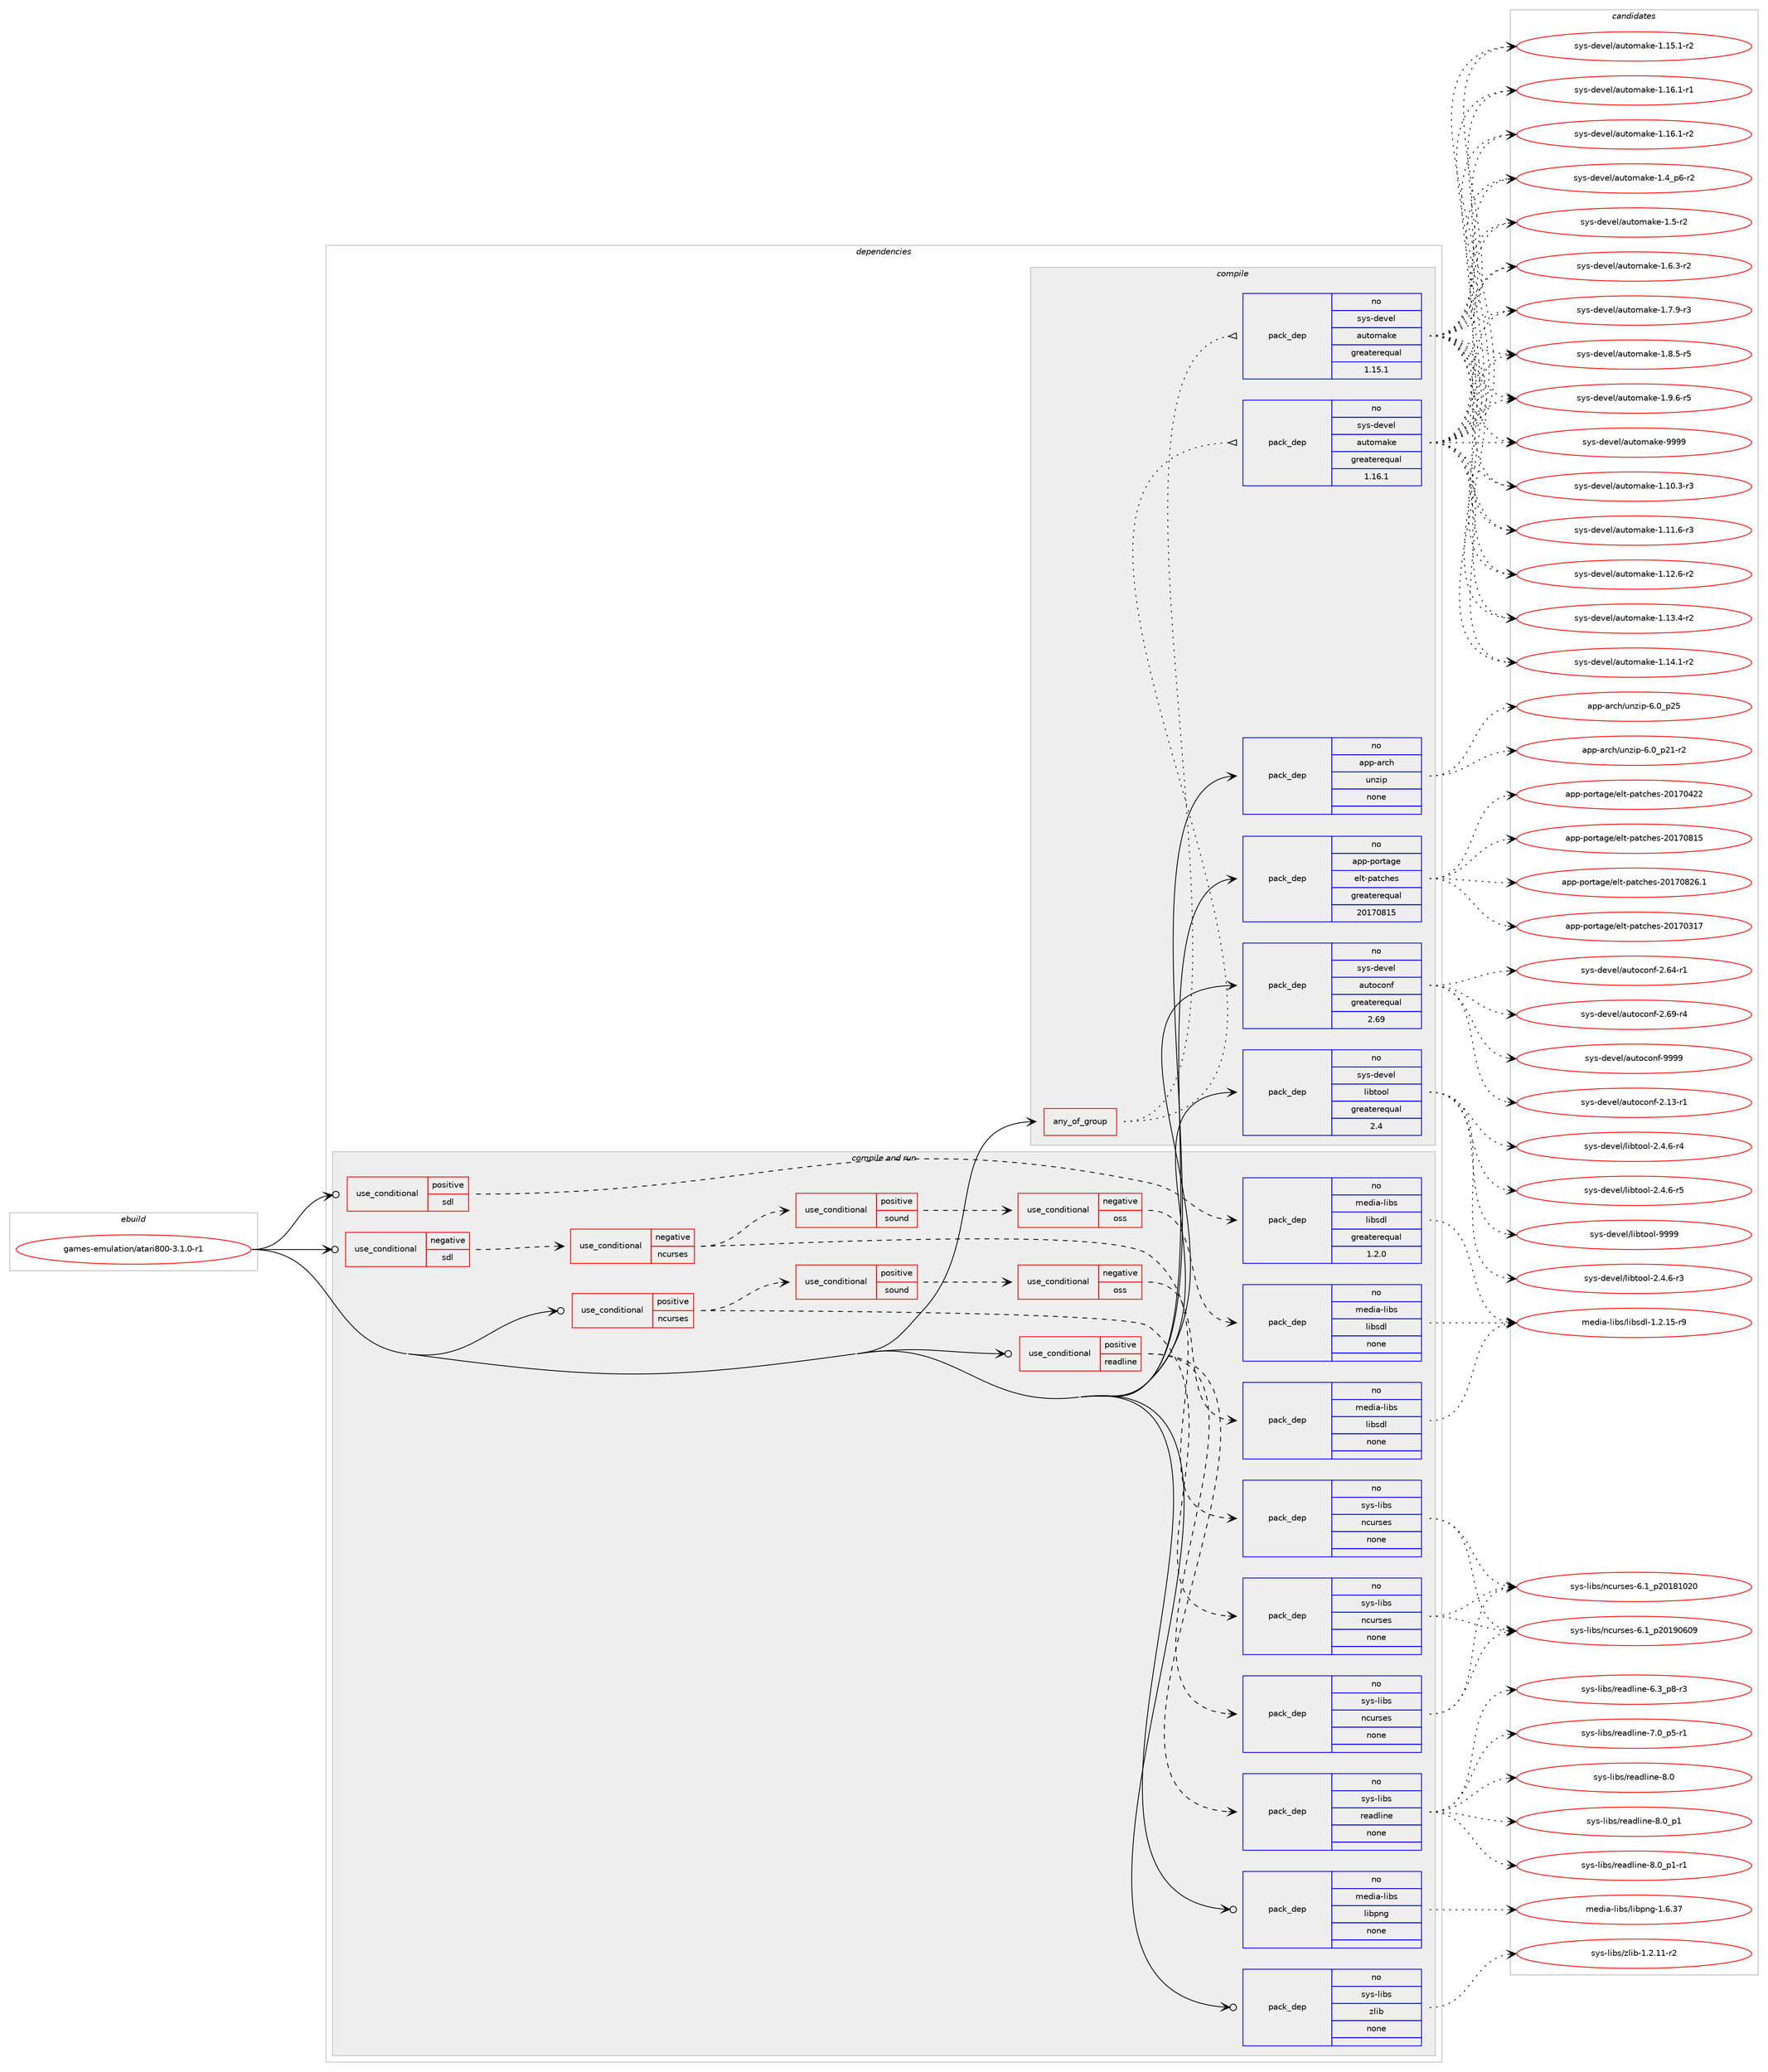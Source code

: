 digraph prolog {

# *************
# Graph options
# *************

newrank=true;
concentrate=true;
compound=true;
graph [rankdir=LR,fontname=Helvetica,fontsize=10,ranksep=1.5];#, ranksep=2.5, nodesep=0.2];
edge  [arrowhead=vee];
node  [fontname=Helvetica,fontsize=10];

# **********
# The ebuild
# **********

subgraph cluster_leftcol {
color=gray;
rank=same;
label=<<i>ebuild</i>>;
id [label="games-emulation/atari800-3.1.0-r1", color=red, width=4, href="../games-emulation/atari800-3.1.0-r1.svg"];
}

# ****************
# The dependencies
# ****************

subgraph cluster_midcol {
color=gray;
label=<<i>dependencies</i>>;
subgraph cluster_compile {
fillcolor="#eeeeee";
style=filled;
label=<<i>compile</i>>;
subgraph any11928 {
dependency737910 [label=<<TABLE BORDER="0" CELLBORDER="1" CELLSPACING="0" CELLPADDING="4"><TR><TD CELLPADDING="10">any_of_group</TD></TR></TABLE>>, shape=none, color=red];subgraph pack541325 {
dependency737911 [label=<<TABLE BORDER="0" CELLBORDER="1" CELLSPACING="0" CELLPADDING="4" WIDTH="220"><TR><TD ROWSPAN="6" CELLPADDING="30">pack_dep</TD></TR><TR><TD WIDTH="110">no</TD></TR><TR><TD>sys-devel</TD></TR><TR><TD>automake</TD></TR><TR><TD>greaterequal</TD></TR><TR><TD>1.16.1</TD></TR></TABLE>>, shape=none, color=blue];
}
dependency737910:e -> dependency737911:w [weight=20,style="dotted",arrowhead="oinv"];
subgraph pack541326 {
dependency737912 [label=<<TABLE BORDER="0" CELLBORDER="1" CELLSPACING="0" CELLPADDING="4" WIDTH="220"><TR><TD ROWSPAN="6" CELLPADDING="30">pack_dep</TD></TR><TR><TD WIDTH="110">no</TD></TR><TR><TD>sys-devel</TD></TR><TR><TD>automake</TD></TR><TR><TD>greaterequal</TD></TR><TR><TD>1.15.1</TD></TR></TABLE>>, shape=none, color=blue];
}
dependency737910:e -> dependency737912:w [weight=20,style="dotted",arrowhead="oinv"];
}
id:e -> dependency737910:w [weight=20,style="solid",arrowhead="vee"];
subgraph pack541327 {
dependency737913 [label=<<TABLE BORDER="0" CELLBORDER="1" CELLSPACING="0" CELLPADDING="4" WIDTH="220"><TR><TD ROWSPAN="6" CELLPADDING="30">pack_dep</TD></TR><TR><TD WIDTH="110">no</TD></TR><TR><TD>app-arch</TD></TR><TR><TD>unzip</TD></TR><TR><TD>none</TD></TR><TR><TD></TD></TR></TABLE>>, shape=none, color=blue];
}
id:e -> dependency737913:w [weight=20,style="solid",arrowhead="vee"];
subgraph pack541328 {
dependency737914 [label=<<TABLE BORDER="0" CELLBORDER="1" CELLSPACING="0" CELLPADDING="4" WIDTH="220"><TR><TD ROWSPAN="6" CELLPADDING="30">pack_dep</TD></TR><TR><TD WIDTH="110">no</TD></TR><TR><TD>app-portage</TD></TR><TR><TD>elt-patches</TD></TR><TR><TD>greaterequal</TD></TR><TR><TD>20170815</TD></TR></TABLE>>, shape=none, color=blue];
}
id:e -> dependency737914:w [weight=20,style="solid",arrowhead="vee"];
subgraph pack541329 {
dependency737915 [label=<<TABLE BORDER="0" CELLBORDER="1" CELLSPACING="0" CELLPADDING="4" WIDTH="220"><TR><TD ROWSPAN="6" CELLPADDING="30">pack_dep</TD></TR><TR><TD WIDTH="110">no</TD></TR><TR><TD>sys-devel</TD></TR><TR><TD>autoconf</TD></TR><TR><TD>greaterequal</TD></TR><TR><TD>2.69</TD></TR></TABLE>>, shape=none, color=blue];
}
id:e -> dependency737915:w [weight=20,style="solid",arrowhead="vee"];
subgraph pack541330 {
dependency737916 [label=<<TABLE BORDER="0" CELLBORDER="1" CELLSPACING="0" CELLPADDING="4" WIDTH="220"><TR><TD ROWSPAN="6" CELLPADDING="30">pack_dep</TD></TR><TR><TD WIDTH="110">no</TD></TR><TR><TD>sys-devel</TD></TR><TR><TD>libtool</TD></TR><TR><TD>greaterequal</TD></TR><TR><TD>2.4</TD></TR></TABLE>>, shape=none, color=blue];
}
id:e -> dependency737916:w [weight=20,style="solid",arrowhead="vee"];
}
subgraph cluster_compileandrun {
fillcolor="#eeeeee";
style=filled;
label=<<i>compile and run</i>>;
subgraph cond184278 {
dependency737917 [label=<<TABLE BORDER="0" CELLBORDER="1" CELLSPACING="0" CELLPADDING="4"><TR><TD ROWSPAN="3" CELLPADDING="10">use_conditional</TD></TR><TR><TD>negative</TD></TR><TR><TD>sdl</TD></TR></TABLE>>, shape=none, color=red];
subgraph cond184279 {
dependency737918 [label=<<TABLE BORDER="0" CELLBORDER="1" CELLSPACING="0" CELLPADDING="4"><TR><TD ROWSPAN="3" CELLPADDING="10">use_conditional</TD></TR><TR><TD>negative</TD></TR><TR><TD>ncurses</TD></TR></TABLE>>, shape=none, color=red];
subgraph pack541331 {
dependency737919 [label=<<TABLE BORDER="0" CELLBORDER="1" CELLSPACING="0" CELLPADDING="4" WIDTH="220"><TR><TD ROWSPAN="6" CELLPADDING="30">pack_dep</TD></TR><TR><TD WIDTH="110">no</TD></TR><TR><TD>sys-libs</TD></TR><TR><TD>ncurses</TD></TR><TR><TD>none</TD></TR><TR><TD></TD></TR></TABLE>>, shape=none, color=blue];
}
dependency737918:e -> dependency737919:w [weight=20,style="dashed",arrowhead="vee"];
subgraph cond184280 {
dependency737920 [label=<<TABLE BORDER="0" CELLBORDER="1" CELLSPACING="0" CELLPADDING="4"><TR><TD ROWSPAN="3" CELLPADDING="10">use_conditional</TD></TR><TR><TD>positive</TD></TR><TR><TD>sound</TD></TR></TABLE>>, shape=none, color=red];
subgraph cond184281 {
dependency737921 [label=<<TABLE BORDER="0" CELLBORDER="1" CELLSPACING="0" CELLPADDING="4"><TR><TD ROWSPAN="3" CELLPADDING="10">use_conditional</TD></TR><TR><TD>negative</TD></TR><TR><TD>oss</TD></TR></TABLE>>, shape=none, color=red];
subgraph pack541332 {
dependency737922 [label=<<TABLE BORDER="0" CELLBORDER="1" CELLSPACING="0" CELLPADDING="4" WIDTH="220"><TR><TD ROWSPAN="6" CELLPADDING="30">pack_dep</TD></TR><TR><TD WIDTH="110">no</TD></TR><TR><TD>media-libs</TD></TR><TR><TD>libsdl</TD></TR><TR><TD>none</TD></TR><TR><TD></TD></TR></TABLE>>, shape=none, color=blue];
}
dependency737921:e -> dependency737922:w [weight=20,style="dashed",arrowhead="vee"];
}
dependency737920:e -> dependency737921:w [weight=20,style="dashed",arrowhead="vee"];
}
dependency737918:e -> dependency737920:w [weight=20,style="dashed",arrowhead="vee"];
}
dependency737917:e -> dependency737918:w [weight=20,style="dashed",arrowhead="vee"];
}
id:e -> dependency737917:w [weight=20,style="solid",arrowhead="odotvee"];
subgraph cond184282 {
dependency737923 [label=<<TABLE BORDER="0" CELLBORDER="1" CELLSPACING="0" CELLPADDING="4"><TR><TD ROWSPAN="3" CELLPADDING="10">use_conditional</TD></TR><TR><TD>positive</TD></TR><TR><TD>ncurses</TD></TR></TABLE>>, shape=none, color=red];
subgraph pack541333 {
dependency737924 [label=<<TABLE BORDER="0" CELLBORDER="1" CELLSPACING="0" CELLPADDING="4" WIDTH="220"><TR><TD ROWSPAN="6" CELLPADDING="30">pack_dep</TD></TR><TR><TD WIDTH="110">no</TD></TR><TR><TD>sys-libs</TD></TR><TR><TD>ncurses</TD></TR><TR><TD>none</TD></TR><TR><TD></TD></TR></TABLE>>, shape=none, color=blue];
}
dependency737923:e -> dependency737924:w [weight=20,style="dashed",arrowhead="vee"];
subgraph cond184283 {
dependency737925 [label=<<TABLE BORDER="0" CELLBORDER="1" CELLSPACING="0" CELLPADDING="4"><TR><TD ROWSPAN="3" CELLPADDING="10">use_conditional</TD></TR><TR><TD>positive</TD></TR><TR><TD>sound</TD></TR></TABLE>>, shape=none, color=red];
subgraph cond184284 {
dependency737926 [label=<<TABLE BORDER="0" CELLBORDER="1" CELLSPACING="0" CELLPADDING="4"><TR><TD ROWSPAN="3" CELLPADDING="10">use_conditional</TD></TR><TR><TD>negative</TD></TR><TR><TD>oss</TD></TR></TABLE>>, shape=none, color=red];
subgraph pack541334 {
dependency737927 [label=<<TABLE BORDER="0" CELLBORDER="1" CELLSPACING="0" CELLPADDING="4" WIDTH="220"><TR><TD ROWSPAN="6" CELLPADDING="30">pack_dep</TD></TR><TR><TD WIDTH="110">no</TD></TR><TR><TD>media-libs</TD></TR><TR><TD>libsdl</TD></TR><TR><TD>none</TD></TR><TR><TD></TD></TR></TABLE>>, shape=none, color=blue];
}
dependency737926:e -> dependency737927:w [weight=20,style="dashed",arrowhead="vee"];
}
dependency737925:e -> dependency737926:w [weight=20,style="dashed",arrowhead="vee"];
}
dependency737923:e -> dependency737925:w [weight=20,style="dashed",arrowhead="vee"];
}
id:e -> dependency737923:w [weight=20,style="solid",arrowhead="odotvee"];
subgraph cond184285 {
dependency737928 [label=<<TABLE BORDER="0" CELLBORDER="1" CELLSPACING="0" CELLPADDING="4"><TR><TD ROWSPAN="3" CELLPADDING="10">use_conditional</TD></TR><TR><TD>positive</TD></TR><TR><TD>readline</TD></TR></TABLE>>, shape=none, color=red];
subgraph pack541335 {
dependency737929 [label=<<TABLE BORDER="0" CELLBORDER="1" CELLSPACING="0" CELLPADDING="4" WIDTH="220"><TR><TD ROWSPAN="6" CELLPADDING="30">pack_dep</TD></TR><TR><TD WIDTH="110">no</TD></TR><TR><TD>sys-libs</TD></TR><TR><TD>readline</TD></TR><TR><TD>none</TD></TR><TR><TD></TD></TR></TABLE>>, shape=none, color=blue];
}
dependency737928:e -> dependency737929:w [weight=20,style="dashed",arrowhead="vee"];
subgraph pack541336 {
dependency737930 [label=<<TABLE BORDER="0" CELLBORDER="1" CELLSPACING="0" CELLPADDING="4" WIDTH="220"><TR><TD ROWSPAN="6" CELLPADDING="30">pack_dep</TD></TR><TR><TD WIDTH="110">no</TD></TR><TR><TD>sys-libs</TD></TR><TR><TD>ncurses</TD></TR><TR><TD>none</TD></TR><TR><TD></TD></TR></TABLE>>, shape=none, color=blue];
}
dependency737928:e -> dependency737930:w [weight=20,style="dashed",arrowhead="vee"];
}
id:e -> dependency737928:w [weight=20,style="solid",arrowhead="odotvee"];
subgraph cond184286 {
dependency737931 [label=<<TABLE BORDER="0" CELLBORDER="1" CELLSPACING="0" CELLPADDING="4"><TR><TD ROWSPAN="3" CELLPADDING="10">use_conditional</TD></TR><TR><TD>positive</TD></TR><TR><TD>sdl</TD></TR></TABLE>>, shape=none, color=red];
subgraph pack541337 {
dependency737932 [label=<<TABLE BORDER="0" CELLBORDER="1" CELLSPACING="0" CELLPADDING="4" WIDTH="220"><TR><TD ROWSPAN="6" CELLPADDING="30">pack_dep</TD></TR><TR><TD WIDTH="110">no</TD></TR><TR><TD>media-libs</TD></TR><TR><TD>libsdl</TD></TR><TR><TD>greaterequal</TD></TR><TR><TD>1.2.0</TD></TR></TABLE>>, shape=none, color=blue];
}
dependency737931:e -> dependency737932:w [weight=20,style="dashed",arrowhead="vee"];
}
id:e -> dependency737931:w [weight=20,style="solid",arrowhead="odotvee"];
subgraph pack541338 {
dependency737933 [label=<<TABLE BORDER="0" CELLBORDER="1" CELLSPACING="0" CELLPADDING="4" WIDTH="220"><TR><TD ROWSPAN="6" CELLPADDING="30">pack_dep</TD></TR><TR><TD WIDTH="110">no</TD></TR><TR><TD>media-libs</TD></TR><TR><TD>libpng</TD></TR><TR><TD>none</TD></TR><TR><TD></TD></TR></TABLE>>, shape=none, color=blue];
}
id:e -> dependency737933:w [weight=20,style="solid",arrowhead="odotvee"];
subgraph pack541339 {
dependency737934 [label=<<TABLE BORDER="0" CELLBORDER="1" CELLSPACING="0" CELLPADDING="4" WIDTH="220"><TR><TD ROWSPAN="6" CELLPADDING="30">pack_dep</TD></TR><TR><TD WIDTH="110">no</TD></TR><TR><TD>sys-libs</TD></TR><TR><TD>zlib</TD></TR><TR><TD>none</TD></TR><TR><TD></TD></TR></TABLE>>, shape=none, color=blue];
}
id:e -> dependency737934:w [weight=20,style="solid",arrowhead="odotvee"];
}
subgraph cluster_run {
fillcolor="#eeeeee";
style=filled;
label=<<i>run</i>>;
}
}

# **************
# The candidates
# **************

subgraph cluster_choices {
rank=same;
color=gray;
label=<<i>candidates</i>>;

subgraph choice541325 {
color=black;
nodesep=1;
choice11512111545100101118101108479711711611110997107101454946494846514511451 [label="sys-devel/automake-1.10.3-r3", color=red, width=4,href="../sys-devel/automake-1.10.3-r3.svg"];
choice11512111545100101118101108479711711611110997107101454946494946544511451 [label="sys-devel/automake-1.11.6-r3", color=red, width=4,href="../sys-devel/automake-1.11.6-r3.svg"];
choice11512111545100101118101108479711711611110997107101454946495046544511450 [label="sys-devel/automake-1.12.6-r2", color=red, width=4,href="../sys-devel/automake-1.12.6-r2.svg"];
choice11512111545100101118101108479711711611110997107101454946495146524511450 [label="sys-devel/automake-1.13.4-r2", color=red, width=4,href="../sys-devel/automake-1.13.4-r2.svg"];
choice11512111545100101118101108479711711611110997107101454946495246494511450 [label="sys-devel/automake-1.14.1-r2", color=red, width=4,href="../sys-devel/automake-1.14.1-r2.svg"];
choice11512111545100101118101108479711711611110997107101454946495346494511450 [label="sys-devel/automake-1.15.1-r2", color=red, width=4,href="../sys-devel/automake-1.15.1-r2.svg"];
choice11512111545100101118101108479711711611110997107101454946495446494511449 [label="sys-devel/automake-1.16.1-r1", color=red, width=4,href="../sys-devel/automake-1.16.1-r1.svg"];
choice11512111545100101118101108479711711611110997107101454946495446494511450 [label="sys-devel/automake-1.16.1-r2", color=red, width=4,href="../sys-devel/automake-1.16.1-r2.svg"];
choice115121115451001011181011084797117116111109971071014549465295112544511450 [label="sys-devel/automake-1.4_p6-r2", color=red, width=4,href="../sys-devel/automake-1.4_p6-r2.svg"];
choice11512111545100101118101108479711711611110997107101454946534511450 [label="sys-devel/automake-1.5-r2", color=red, width=4,href="../sys-devel/automake-1.5-r2.svg"];
choice115121115451001011181011084797117116111109971071014549465446514511450 [label="sys-devel/automake-1.6.3-r2", color=red, width=4,href="../sys-devel/automake-1.6.3-r2.svg"];
choice115121115451001011181011084797117116111109971071014549465546574511451 [label="sys-devel/automake-1.7.9-r3", color=red, width=4,href="../sys-devel/automake-1.7.9-r3.svg"];
choice115121115451001011181011084797117116111109971071014549465646534511453 [label="sys-devel/automake-1.8.5-r5", color=red, width=4,href="../sys-devel/automake-1.8.5-r5.svg"];
choice115121115451001011181011084797117116111109971071014549465746544511453 [label="sys-devel/automake-1.9.6-r5", color=red, width=4,href="../sys-devel/automake-1.9.6-r5.svg"];
choice115121115451001011181011084797117116111109971071014557575757 [label="sys-devel/automake-9999", color=red, width=4,href="../sys-devel/automake-9999.svg"];
dependency737911:e -> choice11512111545100101118101108479711711611110997107101454946494846514511451:w [style=dotted,weight="100"];
dependency737911:e -> choice11512111545100101118101108479711711611110997107101454946494946544511451:w [style=dotted,weight="100"];
dependency737911:e -> choice11512111545100101118101108479711711611110997107101454946495046544511450:w [style=dotted,weight="100"];
dependency737911:e -> choice11512111545100101118101108479711711611110997107101454946495146524511450:w [style=dotted,weight="100"];
dependency737911:e -> choice11512111545100101118101108479711711611110997107101454946495246494511450:w [style=dotted,weight="100"];
dependency737911:e -> choice11512111545100101118101108479711711611110997107101454946495346494511450:w [style=dotted,weight="100"];
dependency737911:e -> choice11512111545100101118101108479711711611110997107101454946495446494511449:w [style=dotted,weight="100"];
dependency737911:e -> choice11512111545100101118101108479711711611110997107101454946495446494511450:w [style=dotted,weight="100"];
dependency737911:e -> choice115121115451001011181011084797117116111109971071014549465295112544511450:w [style=dotted,weight="100"];
dependency737911:e -> choice11512111545100101118101108479711711611110997107101454946534511450:w [style=dotted,weight="100"];
dependency737911:e -> choice115121115451001011181011084797117116111109971071014549465446514511450:w [style=dotted,weight="100"];
dependency737911:e -> choice115121115451001011181011084797117116111109971071014549465546574511451:w [style=dotted,weight="100"];
dependency737911:e -> choice115121115451001011181011084797117116111109971071014549465646534511453:w [style=dotted,weight="100"];
dependency737911:e -> choice115121115451001011181011084797117116111109971071014549465746544511453:w [style=dotted,weight="100"];
dependency737911:e -> choice115121115451001011181011084797117116111109971071014557575757:w [style=dotted,weight="100"];
}
subgraph choice541326 {
color=black;
nodesep=1;
choice11512111545100101118101108479711711611110997107101454946494846514511451 [label="sys-devel/automake-1.10.3-r3", color=red, width=4,href="../sys-devel/automake-1.10.3-r3.svg"];
choice11512111545100101118101108479711711611110997107101454946494946544511451 [label="sys-devel/automake-1.11.6-r3", color=red, width=4,href="../sys-devel/automake-1.11.6-r3.svg"];
choice11512111545100101118101108479711711611110997107101454946495046544511450 [label="sys-devel/automake-1.12.6-r2", color=red, width=4,href="../sys-devel/automake-1.12.6-r2.svg"];
choice11512111545100101118101108479711711611110997107101454946495146524511450 [label="sys-devel/automake-1.13.4-r2", color=red, width=4,href="../sys-devel/automake-1.13.4-r2.svg"];
choice11512111545100101118101108479711711611110997107101454946495246494511450 [label="sys-devel/automake-1.14.1-r2", color=red, width=4,href="../sys-devel/automake-1.14.1-r2.svg"];
choice11512111545100101118101108479711711611110997107101454946495346494511450 [label="sys-devel/automake-1.15.1-r2", color=red, width=4,href="../sys-devel/automake-1.15.1-r2.svg"];
choice11512111545100101118101108479711711611110997107101454946495446494511449 [label="sys-devel/automake-1.16.1-r1", color=red, width=4,href="../sys-devel/automake-1.16.1-r1.svg"];
choice11512111545100101118101108479711711611110997107101454946495446494511450 [label="sys-devel/automake-1.16.1-r2", color=red, width=4,href="../sys-devel/automake-1.16.1-r2.svg"];
choice115121115451001011181011084797117116111109971071014549465295112544511450 [label="sys-devel/automake-1.4_p6-r2", color=red, width=4,href="../sys-devel/automake-1.4_p6-r2.svg"];
choice11512111545100101118101108479711711611110997107101454946534511450 [label="sys-devel/automake-1.5-r2", color=red, width=4,href="../sys-devel/automake-1.5-r2.svg"];
choice115121115451001011181011084797117116111109971071014549465446514511450 [label="sys-devel/automake-1.6.3-r2", color=red, width=4,href="../sys-devel/automake-1.6.3-r2.svg"];
choice115121115451001011181011084797117116111109971071014549465546574511451 [label="sys-devel/automake-1.7.9-r3", color=red, width=4,href="../sys-devel/automake-1.7.9-r3.svg"];
choice115121115451001011181011084797117116111109971071014549465646534511453 [label="sys-devel/automake-1.8.5-r5", color=red, width=4,href="../sys-devel/automake-1.8.5-r5.svg"];
choice115121115451001011181011084797117116111109971071014549465746544511453 [label="sys-devel/automake-1.9.6-r5", color=red, width=4,href="../sys-devel/automake-1.9.6-r5.svg"];
choice115121115451001011181011084797117116111109971071014557575757 [label="sys-devel/automake-9999", color=red, width=4,href="../sys-devel/automake-9999.svg"];
dependency737912:e -> choice11512111545100101118101108479711711611110997107101454946494846514511451:w [style=dotted,weight="100"];
dependency737912:e -> choice11512111545100101118101108479711711611110997107101454946494946544511451:w [style=dotted,weight="100"];
dependency737912:e -> choice11512111545100101118101108479711711611110997107101454946495046544511450:w [style=dotted,weight="100"];
dependency737912:e -> choice11512111545100101118101108479711711611110997107101454946495146524511450:w [style=dotted,weight="100"];
dependency737912:e -> choice11512111545100101118101108479711711611110997107101454946495246494511450:w [style=dotted,weight="100"];
dependency737912:e -> choice11512111545100101118101108479711711611110997107101454946495346494511450:w [style=dotted,weight="100"];
dependency737912:e -> choice11512111545100101118101108479711711611110997107101454946495446494511449:w [style=dotted,weight="100"];
dependency737912:e -> choice11512111545100101118101108479711711611110997107101454946495446494511450:w [style=dotted,weight="100"];
dependency737912:e -> choice115121115451001011181011084797117116111109971071014549465295112544511450:w [style=dotted,weight="100"];
dependency737912:e -> choice11512111545100101118101108479711711611110997107101454946534511450:w [style=dotted,weight="100"];
dependency737912:e -> choice115121115451001011181011084797117116111109971071014549465446514511450:w [style=dotted,weight="100"];
dependency737912:e -> choice115121115451001011181011084797117116111109971071014549465546574511451:w [style=dotted,weight="100"];
dependency737912:e -> choice115121115451001011181011084797117116111109971071014549465646534511453:w [style=dotted,weight="100"];
dependency737912:e -> choice115121115451001011181011084797117116111109971071014549465746544511453:w [style=dotted,weight="100"];
dependency737912:e -> choice115121115451001011181011084797117116111109971071014557575757:w [style=dotted,weight="100"];
}
subgraph choice541327 {
color=black;
nodesep=1;
choice9711211245971149910447117110122105112455446489511250494511450 [label="app-arch/unzip-6.0_p21-r2", color=red, width=4,href="../app-arch/unzip-6.0_p21-r2.svg"];
choice971121124597114991044711711012210511245544648951125053 [label="app-arch/unzip-6.0_p25", color=red, width=4,href="../app-arch/unzip-6.0_p25.svg"];
dependency737913:e -> choice9711211245971149910447117110122105112455446489511250494511450:w [style=dotted,weight="100"];
dependency737913:e -> choice971121124597114991044711711012210511245544648951125053:w [style=dotted,weight="100"];
}
subgraph choice541328 {
color=black;
nodesep=1;
choice97112112451121111141169710310147101108116451129711699104101115455048495548514955 [label="app-portage/elt-patches-20170317", color=red, width=4,href="../app-portage/elt-patches-20170317.svg"];
choice97112112451121111141169710310147101108116451129711699104101115455048495548525050 [label="app-portage/elt-patches-20170422", color=red, width=4,href="../app-portage/elt-patches-20170422.svg"];
choice97112112451121111141169710310147101108116451129711699104101115455048495548564953 [label="app-portage/elt-patches-20170815", color=red, width=4,href="../app-portage/elt-patches-20170815.svg"];
choice971121124511211111411697103101471011081164511297116991041011154550484955485650544649 [label="app-portage/elt-patches-20170826.1", color=red, width=4,href="../app-portage/elt-patches-20170826.1.svg"];
dependency737914:e -> choice97112112451121111141169710310147101108116451129711699104101115455048495548514955:w [style=dotted,weight="100"];
dependency737914:e -> choice97112112451121111141169710310147101108116451129711699104101115455048495548525050:w [style=dotted,weight="100"];
dependency737914:e -> choice97112112451121111141169710310147101108116451129711699104101115455048495548564953:w [style=dotted,weight="100"];
dependency737914:e -> choice971121124511211111411697103101471011081164511297116991041011154550484955485650544649:w [style=dotted,weight="100"];
}
subgraph choice541329 {
color=black;
nodesep=1;
choice1151211154510010111810110847971171161119911111010245504649514511449 [label="sys-devel/autoconf-2.13-r1", color=red, width=4,href="../sys-devel/autoconf-2.13-r1.svg"];
choice1151211154510010111810110847971171161119911111010245504654524511449 [label="sys-devel/autoconf-2.64-r1", color=red, width=4,href="../sys-devel/autoconf-2.64-r1.svg"];
choice1151211154510010111810110847971171161119911111010245504654574511452 [label="sys-devel/autoconf-2.69-r4", color=red, width=4,href="../sys-devel/autoconf-2.69-r4.svg"];
choice115121115451001011181011084797117116111991111101024557575757 [label="sys-devel/autoconf-9999", color=red, width=4,href="../sys-devel/autoconf-9999.svg"];
dependency737915:e -> choice1151211154510010111810110847971171161119911111010245504649514511449:w [style=dotted,weight="100"];
dependency737915:e -> choice1151211154510010111810110847971171161119911111010245504654524511449:w [style=dotted,weight="100"];
dependency737915:e -> choice1151211154510010111810110847971171161119911111010245504654574511452:w [style=dotted,weight="100"];
dependency737915:e -> choice115121115451001011181011084797117116111991111101024557575757:w [style=dotted,weight="100"];
}
subgraph choice541330 {
color=black;
nodesep=1;
choice1151211154510010111810110847108105981161111111084550465246544511451 [label="sys-devel/libtool-2.4.6-r3", color=red, width=4,href="../sys-devel/libtool-2.4.6-r3.svg"];
choice1151211154510010111810110847108105981161111111084550465246544511452 [label="sys-devel/libtool-2.4.6-r4", color=red, width=4,href="../sys-devel/libtool-2.4.6-r4.svg"];
choice1151211154510010111810110847108105981161111111084550465246544511453 [label="sys-devel/libtool-2.4.6-r5", color=red, width=4,href="../sys-devel/libtool-2.4.6-r5.svg"];
choice1151211154510010111810110847108105981161111111084557575757 [label="sys-devel/libtool-9999", color=red, width=4,href="../sys-devel/libtool-9999.svg"];
dependency737916:e -> choice1151211154510010111810110847108105981161111111084550465246544511451:w [style=dotted,weight="100"];
dependency737916:e -> choice1151211154510010111810110847108105981161111111084550465246544511452:w [style=dotted,weight="100"];
dependency737916:e -> choice1151211154510010111810110847108105981161111111084550465246544511453:w [style=dotted,weight="100"];
dependency737916:e -> choice1151211154510010111810110847108105981161111111084557575757:w [style=dotted,weight="100"];
}
subgraph choice541331 {
color=black;
nodesep=1;
choice1151211154510810598115471109911711411510111545544649951125048495649485048 [label="sys-libs/ncurses-6.1_p20181020", color=red, width=4,href="../sys-libs/ncurses-6.1_p20181020.svg"];
choice1151211154510810598115471109911711411510111545544649951125048495748544857 [label="sys-libs/ncurses-6.1_p20190609", color=red, width=4,href="../sys-libs/ncurses-6.1_p20190609.svg"];
dependency737919:e -> choice1151211154510810598115471109911711411510111545544649951125048495649485048:w [style=dotted,weight="100"];
dependency737919:e -> choice1151211154510810598115471109911711411510111545544649951125048495748544857:w [style=dotted,weight="100"];
}
subgraph choice541332 {
color=black;
nodesep=1;
choice1091011001059745108105981154710810598115100108454946504649534511457 [label="media-libs/libsdl-1.2.15-r9", color=red, width=4,href="../media-libs/libsdl-1.2.15-r9.svg"];
dependency737922:e -> choice1091011001059745108105981154710810598115100108454946504649534511457:w [style=dotted,weight="100"];
}
subgraph choice541333 {
color=black;
nodesep=1;
choice1151211154510810598115471109911711411510111545544649951125048495649485048 [label="sys-libs/ncurses-6.1_p20181020", color=red, width=4,href="../sys-libs/ncurses-6.1_p20181020.svg"];
choice1151211154510810598115471109911711411510111545544649951125048495748544857 [label="sys-libs/ncurses-6.1_p20190609", color=red, width=4,href="../sys-libs/ncurses-6.1_p20190609.svg"];
dependency737924:e -> choice1151211154510810598115471109911711411510111545544649951125048495649485048:w [style=dotted,weight="100"];
dependency737924:e -> choice1151211154510810598115471109911711411510111545544649951125048495748544857:w [style=dotted,weight="100"];
}
subgraph choice541334 {
color=black;
nodesep=1;
choice1091011001059745108105981154710810598115100108454946504649534511457 [label="media-libs/libsdl-1.2.15-r9", color=red, width=4,href="../media-libs/libsdl-1.2.15-r9.svg"];
dependency737927:e -> choice1091011001059745108105981154710810598115100108454946504649534511457:w [style=dotted,weight="100"];
}
subgraph choice541335 {
color=black;
nodesep=1;
choice115121115451081059811547114101971001081051101014554465195112564511451 [label="sys-libs/readline-6.3_p8-r3", color=red, width=4,href="../sys-libs/readline-6.3_p8-r3.svg"];
choice115121115451081059811547114101971001081051101014555464895112534511449 [label="sys-libs/readline-7.0_p5-r1", color=red, width=4,href="../sys-libs/readline-7.0_p5-r1.svg"];
choice1151211154510810598115471141019710010810511010145564648 [label="sys-libs/readline-8.0", color=red, width=4,href="../sys-libs/readline-8.0.svg"];
choice11512111545108105981154711410197100108105110101455646489511249 [label="sys-libs/readline-8.0_p1", color=red, width=4,href="../sys-libs/readline-8.0_p1.svg"];
choice115121115451081059811547114101971001081051101014556464895112494511449 [label="sys-libs/readline-8.0_p1-r1", color=red, width=4,href="../sys-libs/readline-8.0_p1-r1.svg"];
dependency737929:e -> choice115121115451081059811547114101971001081051101014554465195112564511451:w [style=dotted,weight="100"];
dependency737929:e -> choice115121115451081059811547114101971001081051101014555464895112534511449:w [style=dotted,weight="100"];
dependency737929:e -> choice1151211154510810598115471141019710010810511010145564648:w [style=dotted,weight="100"];
dependency737929:e -> choice11512111545108105981154711410197100108105110101455646489511249:w [style=dotted,weight="100"];
dependency737929:e -> choice115121115451081059811547114101971001081051101014556464895112494511449:w [style=dotted,weight="100"];
}
subgraph choice541336 {
color=black;
nodesep=1;
choice1151211154510810598115471109911711411510111545544649951125048495649485048 [label="sys-libs/ncurses-6.1_p20181020", color=red, width=4,href="../sys-libs/ncurses-6.1_p20181020.svg"];
choice1151211154510810598115471109911711411510111545544649951125048495748544857 [label="sys-libs/ncurses-6.1_p20190609", color=red, width=4,href="../sys-libs/ncurses-6.1_p20190609.svg"];
dependency737930:e -> choice1151211154510810598115471109911711411510111545544649951125048495649485048:w [style=dotted,weight="100"];
dependency737930:e -> choice1151211154510810598115471109911711411510111545544649951125048495748544857:w [style=dotted,weight="100"];
}
subgraph choice541337 {
color=black;
nodesep=1;
choice1091011001059745108105981154710810598115100108454946504649534511457 [label="media-libs/libsdl-1.2.15-r9", color=red, width=4,href="../media-libs/libsdl-1.2.15-r9.svg"];
dependency737932:e -> choice1091011001059745108105981154710810598115100108454946504649534511457:w [style=dotted,weight="100"];
}
subgraph choice541338 {
color=black;
nodesep=1;
choice109101100105974510810598115471081059811211010345494654465155 [label="media-libs/libpng-1.6.37", color=red, width=4,href="../media-libs/libpng-1.6.37.svg"];
dependency737933:e -> choice109101100105974510810598115471081059811211010345494654465155:w [style=dotted,weight="100"];
}
subgraph choice541339 {
color=black;
nodesep=1;
choice11512111545108105981154712210810598454946504649494511450 [label="sys-libs/zlib-1.2.11-r2", color=red, width=4,href="../sys-libs/zlib-1.2.11-r2.svg"];
dependency737934:e -> choice11512111545108105981154712210810598454946504649494511450:w [style=dotted,weight="100"];
}
}

}
